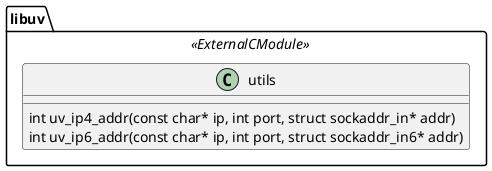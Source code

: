 @startuml deps/libuv/utils
namespace libuv <<ExternalCModule>> {
  class utils {
    int uv_ip4_addr(const char* ip, int port, struct sockaddr_in* addr)
    int uv_ip6_addr(const char* ip, int port, struct sockaddr_in6* addr)
  }
}
@enduml

